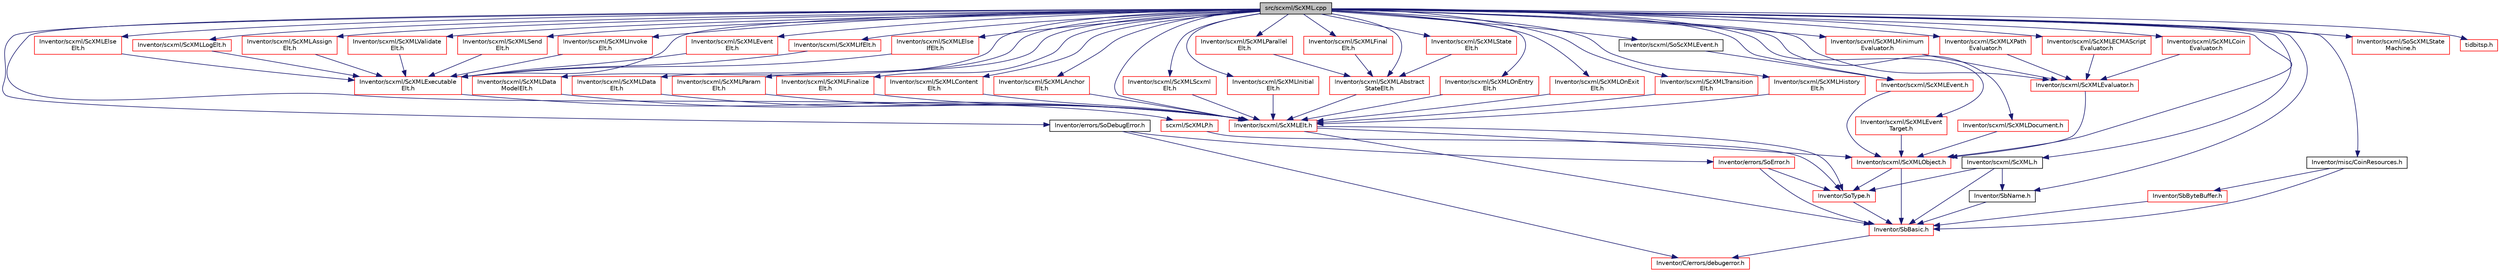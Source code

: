 digraph "src/scxml/ScXML.cpp"
{
 // LATEX_PDF_SIZE
  edge [fontname="Helvetica",fontsize="10",labelfontname="Helvetica",labelfontsize="10"];
  node [fontname="Helvetica",fontsize="10",shape=record];
  Node1 [label="src/scxml/ScXML.cpp",height=0.2,width=0.4,color="black", fillcolor="grey75", style="filled", fontcolor="black",tooltip=" "];
  Node1 -> Node2 [color="midnightblue",fontsize="10",style="solid",fontname="Helvetica"];
  Node2 [label="Inventor/scxml/ScXML.h",height=0.2,width=0.4,color="black", fillcolor="white", style="filled",URL="$ScXML_8h.html",tooltip=" "];
  Node2 -> Node3 [color="midnightblue",fontsize="10",style="solid",fontname="Helvetica"];
  Node3 [label="Inventor/SbBasic.h",height=0.2,width=0.4,color="red", fillcolor="white", style="filled",URL="$SbBasic_8h.html",tooltip=" "];
  Node3 -> Node5 [color="midnightblue",fontsize="10",style="solid",fontname="Helvetica"];
  Node5 [label="Inventor/C/errors/debugerror.h",height=0.2,width=0.4,color="red", fillcolor="white", style="filled",URL="$debugerror_8h.html",tooltip=" "];
  Node2 -> Node9 [color="midnightblue",fontsize="10",style="solid",fontname="Helvetica"];
  Node9 [label="Inventor/SoType.h",height=0.2,width=0.4,color="red", fillcolor="white", style="filled",URL="$SoType_8h.html",tooltip=" "];
  Node9 -> Node3 [color="midnightblue",fontsize="10",style="solid",fontname="Helvetica"];
  Node2 -> Node13 [color="midnightblue",fontsize="10",style="solid",fontname="Helvetica"];
  Node13 [label="Inventor/SbName.h",height=0.2,width=0.4,color="black", fillcolor="white", style="filled",URL="$SbName_8h.html",tooltip=" "];
  Node13 -> Node3 [color="midnightblue",fontsize="10",style="solid",fontname="Helvetica"];
  Node1 -> Node13 [color="midnightblue",fontsize="10",style="solid",fontname="Helvetica"];
  Node1 -> Node14 [color="midnightblue",fontsize="10",style="solid",fontname="Helvetica"];
  Node14 [label="Inventor/errors/SoDebugError.h",height=0.2,width=0.4,color="black", fillcolor="white", style="filled",URL="$SoDebugError_8h.html",tooltip=" "];
  Node14 -> Node15 [color="midnightblue",fontsize="10",style="solid",fontname="Helvetica"];
  Node15 [label="Inventor/errors/SoError.h",height=0.2,width=0.4,color="red", fillcolor="white", style="filled",URL="$SoError_8h.html",tooltip=" "];
  Node15 -> Node3 [color="midnightblue",fontsize="10",style="solid",fontname="Helvetica"];
  Node15 -> Node9 [color="midnightblue",fontsize="10",style="solid",fontname="Helvetica"];
  Node14 -> Node5 [color="midnightblue",fontsize="10",style="solid",fontname="Helvetica"];
  Node1 -> Node23 [color="midnightblue",fontsize="10",style="solid",fontname="Helvetica"];
  Node23 [label="Inventor/misc/CoinResources.h",height=0.2,width=0.4,color="black", fillcolor="white", style="filled",URL="$CoinResources_8h.html",tooltip=" "];
  Node23 -> Node3 [color="midnightblue",fontsize="10",style="solid",fontname="Helvetica"];
  Node23 -> Node24 [color="midnightblue",fontsize="10",style="solid",fontname="Helvetica"];
  Node24 [label="Inventor/SbByteBuffer.h",height=0.2,width=0.4,color="red", fillcolor="white", style="filled",URL="$SbByteBuffer_8h.html",tooltip=" "];
  Node24 -> Node3 [color="midnightblue",fontsize="10",style="solid",fontname="Helvetica"];
  Node1 -> Node26 [color="midnightblue",fontsize="10",style="solid",fontname="Helvetica"];
  Node26 [label="Inventor/scxml/ScXMLObject.h",height=0.2,width=0.4,color="red", fillcolor="white", style="filled",URL="$ScXMLObject_8h.html",tooltip=" "];
  Node26 -> Node3 [color="midnightblue",fontsize="10",style="solid",fontname="Helvetica"];
  Node26 -> Node9 [color="midnightblue",fontsize="10",style="solid",fontname="Helvetica"];
  Node1 -> Node29 [color="midnightblue",fontsize="10",style="solid",fontname="Helvetica"];
  Node29 [label="Inventor/scxml/ScXMLEvent.h",height=0.2,width=0.4,color="red", fillcolor="white", style="filled",URL="$ScXMLEvent_8h.html",tooltip=" "];
  Node29 -> Node26 [color="midnightblue",fontsize="10",style="solid",fontname="Helvetica"];
  Node1 -> Node32 [color="midnightblue",fontsize="10",style="solid",fontname="Helvetica"];
  Node32 [label="Inventor/scxml/ScXMLEvent\lTarget.h",height=0.2,width=0.4,color="red", fillcolor="white", style="filled",URL="$ScXMLEventTarget_8h.html",tooltip=" "];
  Node32 -> Node26 [color="midnightblue",fontsize="10",style="solid",fontname="Helvetica"];
  Node1 -> Node33 [color="midnightblue",fontsize="10",style="solid",fontname="Helvetica"];
  Node33 [label="Inventor/scxml/ScXMLDocument.h",height=0.2,width=0.4,color="red", fillcolor="white", style="filled",URL="$ScXMLDocument_8h.html",tooltip=" "];
  Node33 -> Node26 [color="midnightblue",fontsize="10",style="solid",fontname="Helvetica"];
  Node1 -> Node34 [color="midnightblue",fontsize="10",style="solid",fontname="Helvetica"];
  Node34 [label="Inventor/scxml/ScXMLElt.h",height=0.2,width=0.4,color="red", fillcolor="white", style="filled",URL="$ScXMLElt_8h.html",tooltip=" "];
  Node34 -> Node3 [color="midnightblue",fontsize="10",style="solid",fontname="Helvetica"];
  Node34 -> Node9 [color="midnightblue",fontsize="10",style="solid",fontname="Helvetica"];
  Node34 -> Node26 [color="midnightblue",fontsize="10",style="solid",fontname="Helvetica"];
  Node1 -> Node35 [color="midnightblue",fontsize="10",style="solid",fontname="Helvetica"];
  Node35 [label="Inventor/scxml/ScXMLScxml\lElt.h",height=0.2,width=0.4,color="red", fillcolor="white", style="filled",URL="$ScXMLScxmlElt_8h.html",tooltip=" "];
  Node35 -> Node34 [color="midnightblue",fontsize="10",style="solid",fontname="Helvetica"];
  Node1 -> Node36 [color="midnightblue",fontsize="10",style="solid",fontname="Helvetica"];
  Node36 [label="Inventor/scxml/ScXMLInitial\lElt.h",height=0.2,width=0.4,color="red", fillcolor="white", style="filled",URL="$ScXMLInitialElt_8h.html",tooltip=" "];
  Node36 -> Node34 [color="midnightblue",fontsize="10",style="solid",fontname="Helvetica"];
  Node1 -> Node37 [color="midnightblue",fontsize="10",style="solid",fontname="Helvetica"];
  Node37 [label="Inventor/scxml/ScXMLAbstract\lStateElt.h",height=0.2,width=0.4,color="red", fillcolor="white", style="filled",URL="$ScXMLAbstractStateElt_8h.html",tooltip=" "];
  Node37 -> Node34 [color="midnightblue",fontsize="10",style="solid",fontname="Helvetica"];
  Node1 -> Node38 [color="midnightblue",fontsize="10",style="solid",fontname="Helvetica"];
  Node38 [label="Inventor/scxml/ScXMLState\lElt.h",height=0.2,width=0.4,color="red", fillcolor="white", style="filled",URL="$ScXMLStateElt_8h.html",tooltip=" "];
  Node38 -> Node37 [color="midnightblue",fontsize="10",style="solid",fontname="Helvetica"];
  Node1 -> Node39 [color="midnightblue",fontsize="10",style="solid",fontname="Helvetica"];
  Node39 [label="Inventor/scxml/ScXMLParallel\lElt.h",height=0.2,width=0.4,color="red", fillcolor="white", style="filled",URL="$ScXMLParallelElt_8h.html",tooltip=" "];
  Node39 -> Node37 [color="midnightblue",fontsize="10",style="solid",fontname="Helvetica"];
  Node1 -> Node40 [color="midnightblue",fontsize="10",style="solid",fontname="Helvetica"];
  Node40 [label="Inventor/scxml/ScXMLFinal\lElt.h",height=0.2,width=0.4,color="red", fillcolor="white", style="filled",URL="$ScXMLFinalElt_8h.html",tooltip=" "];
  Node40 -> Node37 [color="midnightblue",fontsize="10",style="solid",fontname="Helvetica"];
  Node1 -> Node41 [color="midnightblue",fontsize="10",style="solid",fontname="Helvetica"];
  Node41 [label="Inventor/scxml/ScXMLOnEntry\lElt.h",height=0.2,width=0.4,color="red", fillcolor="white", style="filled",URL="$ScXMLOnEntryElt_8h.html",tooltip=" "];
  Node41 -> Node34 [color="midnightblue",fontsize="10",style="solid",fontname="Helvetica"];
  Node1 -> Node42 [color="midnightblue",fontsize="10",style="solid",fontname="Helvetica"];
  Node42 [label="Inventor/scxml/ScXMLOnExit\lElt.h",height=0.2,width=0.4,color="red", fillcolor="white", style="filled",URL="$ScXMLOnExitElt_8h.html",tooltip=" "];
  Node42 -> Node34 [color="midnightblue",fontsize="10",style="solid",fontname="Helvetica"];
  Node1 -> Node43 [color="midnightblue",fontsize="10",style="solid",fontname="Helvetica"];
  Node43 [label="Inventor/scxml/ScXMLTransition\lElt.h",height=0.2,width=0.4,color="red", fillcolor="white", style="filled",URL="$ScXMLTransitionElt_8h.html",tooltip=" "];
  Node43 -> Node34 [color="midnightblue",fontsize="10",style="solid",fontname="Helvetica"];
  Node1 -> Node44 [color="midnightblue",fontsize="10",style="solid",fontname="Helvetica"];
  Node44 [label="Inventor/scxml/ScXMLHistory\lElt.h",height=0.2,width=0.4,color="red", fillcolor="white", style="filled",URL="$ScXMLHistoryElt_8h.html",tooltip=" "];
  Node44 -> Node34 [color="midnightblue",fontsize="10",style="solid",fontname="Helvetica"];
  Node1 -> Node45 [color="midnightblue",fontsize="10",style="solid",fontname="Helvetica"];
  Node45 [label="Inventor/scxml/ScXMLExecutable\lElt.h",height=0.2,width=0.4,color="red", fillcolor="white", style="filled",URL="$ScXMLExecutableElt_8h.html",tooltip=" "];
  Node45 -> Node34 [color="midnightblue",fontsize="10",style="solid",fontname="Helvetica"];
  Node1 -> Node46 [color="midnightblue",fontsize="10",style="solid",fontname="Helvetica"];
  Node46 [label="Inventor/scxml/ScXMLEvent\lElt.h",height=0.2,width=0.4,color="red", fillcolor="white", style="filled",URL="$ScXMLEventElt_8h.html",tooltip=" "];
  Node46 -> Node45 [color="midnightblue",fontsize="10",style="solid",fontname="Helvetica"];
  Node1 -> Node47 [color="midnightblue",fontsize="10",style="solid",fontname="Helvetica"];
  Node47 [label="Inventor/scxml/ScXMLIfElt.h",height=0.2,width=0.4,color="red", fillcolor="white", style="filled",URL="$ScXMLIfElt_8h.html",tooltip=" "];
  Node47 -> Node45 [color="midnightblue",fontsize="10",style="solid",fontname="Helvetica"];
  Node1 -> Node48 [color="midnightblue",fontsize="10",style="solid",fontname="Helvetica"];
  Node48 [label="Inventor/scxml/ScXMLElse\lIfElt.h",height=0.2,width=0.4,color="red", fillcolor="white", style="filled",URL="$ScXMLElseIfElt_8h.html",tooltip=" "];
  Node48 -> Node45 [color="midnightblue",fontsize="10",style="solid",fontname="Helvetica"];
  Node1 -> Node49 [color="midnightblue",fontsize="10",style="solid",fontname="Helvetica"];
  Node49 [label="Inventor/scxml/ScXMLElse\lElt.h",height=0.2,width=0.4,color="red", fillcolor="white", style="filled",URL="$ScXMLElseElt_8h.html",tooltip=" "];
  Node49 -> Node45 [color="midnightblue",fontsize="10",style="solid",fontname="Helvetica"];
  Node1 -> Node50 [color="midnightblue",fontsize="10",style="solid",fontname="Helvetica"];
  Node50 [label="Inventor/scxml/ScXMLLogElt.h",height=0.2,width=0.4,color="red", fillcolor="white", style="filled",URL="$ScXMLLogElt_8h.html",tooltip=" "];
  Node50 -> Node45 [color="midnightblue",fontsize="10",style="solid",fontname="Helvetica"];
  Node1 -> Node51 [color="midnightblue",fontsize="10",style="solid",fontname="Helvetica"];
  Node51 [label="Inventor/scxml/ScXMLData\lModelElt.h",height=0.2,width=0.4,color="red", fillcolor="white", style="filled",URL="$ScXMLDataModelElt_8h.html",tooltip=" "];
  Node51 -> Node34 [color="midnightblue",fontsize="10",style="solid",fontname="Helvetica"];
  Node1 -> Node52 [color="midnightblue",fontsize="10",style="solid",fontname="Helvetica"];
  Node52 [label="Inventor/scxml/ScXMLData\lElt.h",height=0.2,width=0.4,color="red", fillcolor="white", style="filled",URL="$ScXMLDataElt_8h.html",tooltip=" "];
  Node52 -> Node34 [color="midnightblue",fontsize="10",style="solid",fontname="Helvetica"];
  Node1 -> Node53 [color="midnightblue",fontsize="10",style="solid",fontname="Helvetica"];
  Node53 [label="Inventor/scxml/ScXMLAssign\lElt.h",height=0.2,width=0.4,color="red", fillcolor="white", style="filled",URL="$ScXMLAssignElt_8h.html",tooltip=" "];
  Node53 -> Node45 [color="midnightblue",fontsize="10",style="solid",fontname="Helvetica"];
  Node1 -> Node54 [color="midnightblue",fontsize="10",style="solid",fontname="Helvetica"];
  Node54 [label="Inventor/scxml/ScXMLValidate\lElt.h",height=0.2,width=0.4,color="red", fillcolor="white", style="filled",URL="$ScXMLValidateElt_8h.html",tooltip=" "];
  Node54 -> Node45 [color="midnightblue",fontsize="10",style="solid",fontname="Helvetica"];
  Node1 -> Node55 [color="midnightblue",fontsize="10",style="solid",fontname="Helvetica"];
  Node55 [label="Inventor/scxml/ScXMLSend\lElt.h",height=0.2,width=0.4,color="red", fillcolor="white", style="filled",URL="$ScXMLSendElt_8h.html",tooltip=" "];
  Node55 -> Node45 [color="midnightblue",fontsize="10",style="solid",fontname="Helvetica"];
  Node1 -> Node56 [color="midnightblue",fontsize="10",style="solid",fontname="Helvetica"];
  Node56 [label="Inventor/scxml/ScXMLInvoke\lElt.h",height=0.2,width=0.4,color="red", fillcolor="white", style="filled",URL="$ScXMLInvokeElt_8h.html",tooltip=" "];
  Node56 -> Node45 [color="midnightblue",fontsize="10",style="solid",fontname="Helvetica"];
  Node1 -> Node57 [color="midnightblue",fontsize="10",style="solid",fontname="Helvetica"];
  Node57 [label="Inventor/scxml/ScXMLParam\lElt.h",height=0.2,width=0.4,color="red", fillcolor="white", style="filled",URL="$ScXMLParamElt_8h.html",tooltip=" "];
  Node57 -> Node34 [color="midnightblue",fontsize="10",style="solid",fontname="Helvetica"];
  Node1 -> Node58 [color="midnightblue",fontsize="10",style="solid",fontname="Helvetica"];
  Node58 [label="Inventor/scxml/ScXMLFinalize\lElt.h",height=0.2,width=0.4,color="red", fillcolor="white", style="filled",URL="$ScXMLFinalizeElt_8h.html",tooltip=" "];
  Node58 -> Node34 [color="midnightblue",fontsize="10",style="solid",fontname="Helvetica"];
  Node1 -> Node59 [color="midnightblue",fontsize="10",style="solid",fontname="Helvetica"];
  Node59 [label="Inventor/scxml/ScXMLContent\lElt.h",height=0.2,width=0.4,color="red", fillcolor="white", style="filled",URL="$ScXMLContentElt_8h.html",tooltip=" "];
  Node59 -> Node34 [color="midnightblue",fontsize="10",style="solid",fontname="Helvetica"];
  Node1 -> Node60 [color="midnightblue",fontsize="10",style="solid",fontname="Helvetica"];
  Node60 [label="Inventor/scxml/ScXMLAnchor\lElt.h",height=0.2,width=0.4,color="red", fillcolor="white", style="filled",URL="$ScXMLAnchorElt_8h.html",tooltip=" "];
  Node60 -> Node34 [color="midnightblue",fontsize="10",style="solid",fontname="Helvetica"];
  Node1 -> Node61 [color="midnightblue",fontsize="10",style="solid",fontname="Helvetica"];
  Node61 [label="Inventor/scxml/ScXMLEvaluator.h",height=0.2,width=0.4,color="red", fillcolor="white", style="filled",URL="$ScXMLEvaluator_8h.html",tooltip=" "];
  Node61 -> Node26 [color="midnightblue",fontsize="10",style="solid",fontname="Helvetica"];
  Node1 -> Node62 [color="midnightblue",fontsize="10",style="solid",fontname="Helvetica"];
  Node62 [label="Inventor/scxml/ScXMLMinimum\lEvaluator.h",height=0.2,width=0.4,color="red", fillcolor="white", style="filled",URL="$ScXMLMinimumEvaluator_8h.html",tooltip=" "];
  Node62 -> Node61 [color="midnightblue",fontsize="10",style="solid",fontname="Helvetica"];
  Node1 -> Node63 [color="midnightblue",fontsize="10",style="solid",fontname="Helvetica"];
  Node63 [label="Inventor/scxml/ScXMLXPath\lEvaluator.h",height=0.2,width=0.4,color="red", fillcolor="white", style="filled",URL="$ScXMLXPathEvaluator_8h.html",tooltip=" "];
  Node63 -> Node61 [color="midnightblue",fontsize="10",style="solid",fontname="Helvetica"];
  Node1 -> Node64 [color="midnightblue",fontsize="10",style="solid",fontname="Helvetica"];
  Node64 [label="Inventor/scxml/ScXMLECMAScript\lEvaluator.h",height=0.2,width=0.4,color="red", fillcolor="white", style="filled",URL="$ScXMLECMAScriptEvaluator_8h.html",tooltip=" "];
  Node64 -> Node61 [color="midnightblue",fontsize="10",style="solid",fontname="Helvetica"];
  Node1 -> Node65 [color="midnightblue",fontsize="10",style="solid",fontname="Helvetica"];
  Node65 [label="Inventor/scxml/ScXMLCoin\lEvaluator.h",height=0.2,width=0.4,color="red", fillcolor="white", style="filled",URL="$ScXMLCoinEvaluator_8h.html",tooltip=" "];
  Node65 -> Node61 [color="midnightblue",fontsize="10",style="solid",fontname="Helvetica"];
  Node1 -> Node66 [color="midnightblue",fontsize="10",style="solid",fontname="Helvetica"];
  Node66 [label="Inventor/scxml/SoScXMLEvent.h",height=0.2,width=0.4,color="black", fillcolor="white", style="filled",URL="$SoScXMLEvent_8h.html",tooltip=" "];
  Node66 -> Node29 [color="midnightblue",fontsize="10",style="solid",fontname="Helvetica"];
  Node1 -> Node67 [color="midnightblue",fontsize="10",style="solid",fontname="Helvetica"];
  Node67 [label="Inventor/scxml/SoScXMLState\lMachine.h",height=0.2,width=0.4,color="red", fillcolor="white", style="filled",URL="$SoScXMLStateMachine_8h.html",tooltip=" "];
  Node1 -> Node69 [color="midnightblue",fontsize="10",style="solid",fontname="Helvetica"];
  Node69 [label="tidbitsp.h",height=0.2,width=0.4,color="red", fillcolor="white", style="filled",URL="$tidbitsp_8h.html",tooltip=" "];
  Node1 -> Node72 [color="midnightblue",fontsize="10",style="solid",fontname="Helvetica"];
  Node72 [label="scxml/ScXMLP.h",height=0.2,width=0.4,color="red", fillcolor="white", style="filled",URL="$ScXMLP_8h.html",tooltip=" "];
  Node72 -> Node9 [color="midnightblue",fontsize="10",style="solid",fontname="Helvetica"];
}
